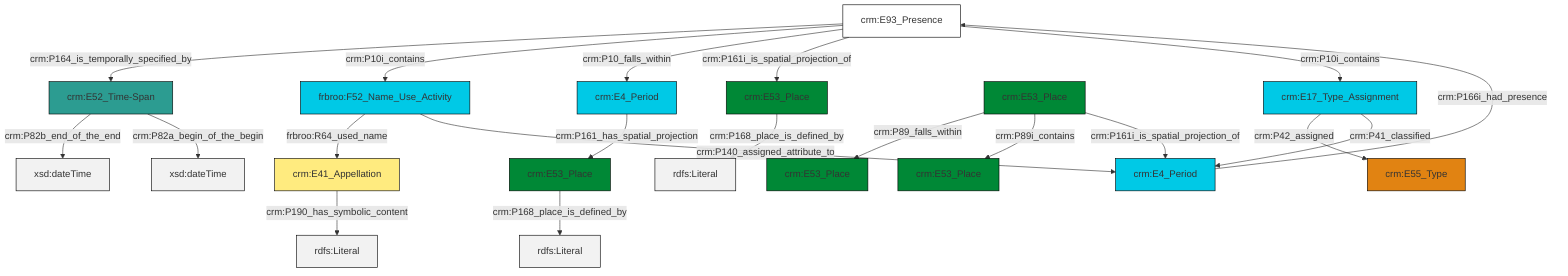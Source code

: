 graph TD
classDef Literal fill:#f2f2f2,stroke:#000000;
classDef CRM_Entity fill:#FFFFFF,stroke:#000000;
classDef Temporal_Entity fill:#00C9E6, stroke:#000000;
classDef Type fill:#E18312, stroke:#000000;
classDef Time-Span fill:#2C9C91, stroke:#000000;
classDef Appellation fill:#FFEB7F, stroke:#000000;
classDef Place fill:#008836, stroke:#000000;
classDef Persistent_Item fill:#B266B2, stroke:#000000;
classDef Conceptual_Object fill:#FFD700, stroke:#000000;
classDef Physical_Thing fill:#D2B48C, stroke:#000000;
classDef Actor fill:#f58aad, stroke:#000000;
classDef PC_Classes fill:#4ce600, stroke:#000000;
classDef Multi fill:#cccccc,stroke:#000000;

0["crm:E52_Time-Span"]:::Time-Span -->|crm:P82b_end_of_the_end| 1[xsd:dateTime]:::Literal
2["crm:E93_Presence"]:::CRM_Entity -->|crm:P164_is_temporally_specified_by| 0["crm:E52_Time-Span"]:::Time-Span
5["crm:E4_Period"]:::Temporal_Entity -->|crm:P166i_had_presence| 2["crm:E93_Presence"]:::CRM_Entity
2["crm:E93_Presence"]:::CRM_Entity -->|crm:P10i_contains| 8["frbroo:F52_Name_Use_Activity"]:::Temporal_Entity
2["crm:E93_Presence"]:::CRM_Entity -->|crm:P10_falls_within| 9["crm:E4_Period"]:::Temporal_Entity
13["crm:E53_Place"]:::Place -->|crm:P168_place_is_defined_by| 14[rdfs:Literal]:::Literal
2["crm:E93_Presence"]:::CRM_Entity -->|crm:P161i_is_spatial_projection_of| 15["crm:E53_Place"]:::Place
17["crm:E41_Appellation"]:::Appellation -->|crm:P190_has_symbolic_content| 18[rdfs:Literal]:::Literal
20["crm:E53_Place"]:::Place -->|crm:P89_falls_within| 21["crm:E53_Place"]:::Place
15["crm:E53_Place"]:::Place -->|crm:P168_place_is_defined_by| 22[rdfs:Literal]:::Literal
20["crm:E53_Place"]:::Place -->|crm:P89i_contains| 3["crm:E53_Place"]:::Place
9["crm:E4_Period"]:::Temporal_Entity -->|crm:P161_has_spatial_projection| 13["crm:E53_Place"]:::Place
0["crm:E52_Time-Span"]:::Time-Span -->|crm:P82a_begin_of_the_begin| 25[xsd:dateTime]:::Literal
26["crm:E17_Type_Assignment"]:::Temporal_Entity -->|crm:P42_assigned| 11["crm:E55_Type"]:::Type
26["crm:E17_Type_Assignment"]:::Temporal_Entity -->|crm:P41_classified| 5["crm:E4_Period"]:::Temporal_Entity
20["crm:E53_Place"]:::Place -->|crm:P161i_is_spatial_projection_of| 5["crm:E4_Period"]:::Temporal_Entity
2["crm:E93_Presence"]:::CRM_Entity -->|crm:P10i_contains| 26["crm:E17_Type_Assignment"]:::Temporal_Entity
8["frbroo:F52_Name_Use_Activity"]:::Temporal_Entity -->|frbroo:R64_used_name| 17["crm:E41_Appellation"]:::Appellation
8["frbroo:F52_Name_Use_Activity"]:::Temporal_Entity -->|crm:P140_assigned_attribute_to| 5["crm:E4_Period"]:::Temporal_Entity